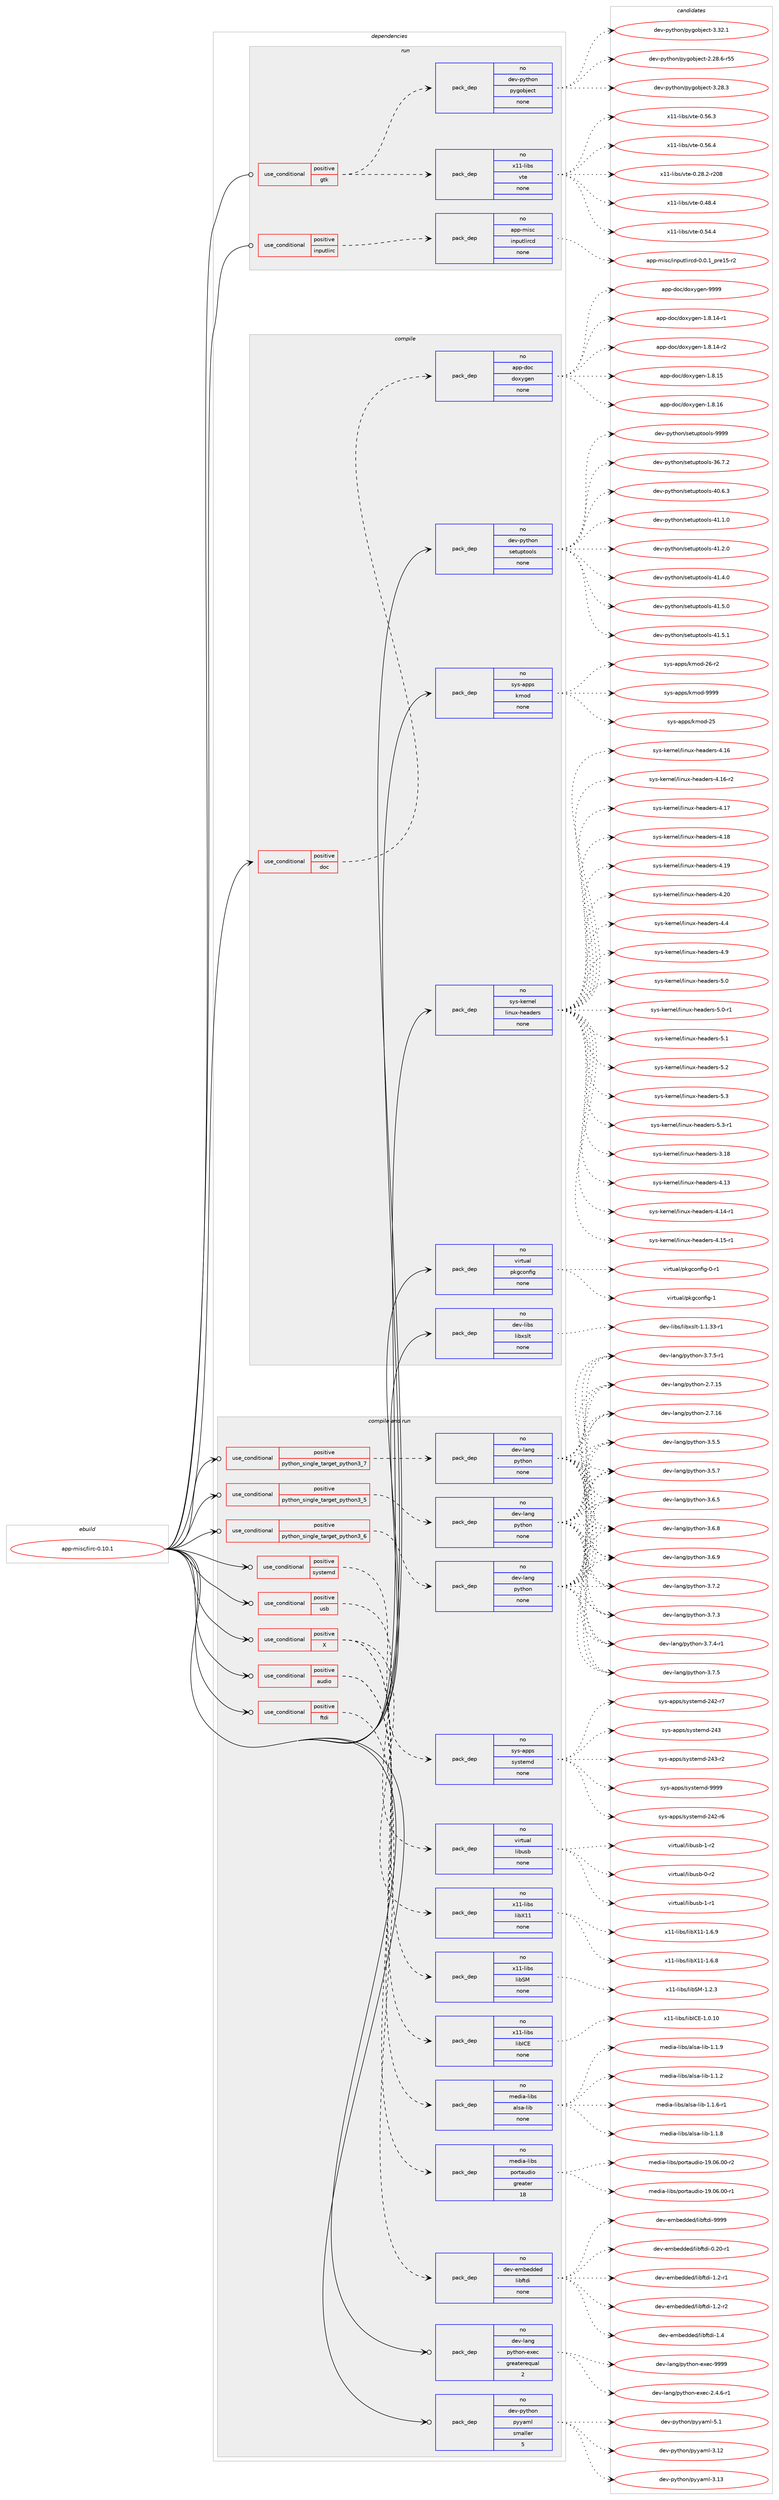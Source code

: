 digraph prolog {

# *************
# Graph options
# *************

newrank=true;
concentrate=true;
compound=true;
graph [rankdir=LR,fontname=Helvetica,fontsize=10,ranksep=1.5];#, ranksep=2.5, nodesep=0.2];
edge  [arrowhead=vee];
node  [fontname=Helvetica,fontsize=10];

# **********
# The ebuild
# **********

subgraph cluster_leftcol {
color=gray;
rank=same;
label=<<i>ebuild</i>>;
id [label="app-misc/lirc-0.10.1", color=red, width=4, href="../app-misc/lirc-0.10.1.svg"];
}

# ****************
# The dependencies
# ****************

subgraph cluster_midcol {
color=gray;
label=<<i>dependencies</i>>;
subgraph cluster_compile {
fillcolor="#eeeeee";
style=filled;
label=<<i>compile</i>>;
subgraph cond119276 {
dependency499379 [label=<<TABLE BORDER="0" CELLBORDER="1" CELLSPACING="0" CELLPADDING="4"><TR><TD ROWSPAN="3" CELLPADDING="10">use_conditional</TD></TR><TR><TD>positive</TD></TR><TR><TD>doc</TD></TR></TABLE>>, shape=none, color=red];
subgraph pack371088 {
dependency499380 [label=<<TABLE BORDER="0" CELLBORDER="1" CELLSPACING="0" CELLPADDING="4" WIDTH="220"><TR><TD ROWSPAN="6" CELLPADDING="30">pack_dep</TD></TR><TR><TD WIDTH="110">no</TD></TR><TR><TD>app-doc</TD></TR><TR><TD>doxygen</TD></TR><TR><TD>none</TD></TR><TR><TD></TD></TR></TABLE>>, shape=none, color=blue];
}
dependency499379:e -> dependency499380:w [weight=20,style="dashed",arrowhead="vee"];
}
id:e -> dependency499379:w [weight=20,style="solid",arrowhead="vee"];
subgraph pack371089 {
dependency499381 [label=<<TABLE BORDER="0" CELLBORDER="1" CELLSPACING="0" CELLPADDING="4" WIDTH="220"><TR><TD ROWSPAN="6" CELLPADDING="30">pack_dep</TD></TR><TR><TD WIDTH="110">no</TD></TR><TR><TD>dev-libs</TD></TR><TR><TD>libxslt</TD></TR><TR><TD>none</TD></TR><TR><TD></TD></TR></TABLE>>, shape=none, color=blue];
}
id:e -> dependency499381:w [weight=20,style="solid",arrowhead="vee"];
subgraph pack371090 {
dependency499382 [label=<<TABLE BORDER="0" CELLBORDER="1" CELLSPACING="0" CELLPADDING="4" WIDTH="220"><TR><TD ROWSPAN="6" CELLPADDING="30">pack_dep</TD></TR><TR><TD WIDTH="110">no</TD></TR><TR><TD>dev-python</TD></TR><TR><TD>setuptools</TD></TR><TR><TD>none</TD></TR><TR><TD></TD></TR></TABLE>>, shape=none, color=blue];
}
id:e -> dependency499382:w [weight=20,style="solid",arrowhead="vee"];
subgraph pack371091 {
dependency499383 [label=<<TABLE BORDER="0" CELLBORDER="1" CELLSPACING="0" CELLPADDING="4" WIDTH="220"><TR><TD ROWSPAN="6" CELLPADDING="30">pack_dep</TD></TR><TR><TD WIDTH="110">no</TD></TR><TR><TD>sys-apps</TD></TR><TR><TD>kmod</TD></TR><TR><TD>none</TD></TR><TR><TD></TD></TR></TABLE>>, shape=none, color=blue];
}
id:e -> dependency499383:w [weight=20,style="solid",arrowhead="vee"];
subgraph pack371092 {
dependency499384 [label=<<TABLE BORDER="0" CELLBORDER="1" CELLSPACING="0" CELLPADDING="4" WIDTH="220"><TR><TD ROWSPAN="6" CELLPADDING="30">pack_dep</TD></TR><TR><TD WIDTH="110">no</TD></TR><TR><TD>sys-kernel</TD></TR><TR><TD>linux-headers</TD></TR><TR><TD>none</TD></TR><TR><TD></TD></TR></TABLE>>, shape=none, color=blue];
}
id:e -> dependency499384:w [weight=20,style="solid",arrowhead="vee"];
subgraph pack371093 {
dependency499385 [label=<<TABLE BORDER="0" CELLBORDER="1" CELLSPACING="0" CELLPADDING="4" WIDTH="220"><TR><TD ROWSPAN="6" CELLPADDING="30">pack_dep</TD></TR><TR><TD WIDTH="110">no</TD></TR><TR><TD>virtual</TD></TR><TR><TD>pkgconfig</TD></TR><TR><TD>none</TD></TR><TR><TD></TD></TR></TABLE>>, shape=none, color=blue];
}
id:e -> dependency499385:w [weight=20,style="solid",arrowhead="vee"];
}
subgraph cluster_compileandrun {
fillcolor="#eeeeee";
style=filled;
label=<<i>compile and run</i>>;
subgraph cond119277 {
dependency499386 [label=<<TABLE BORDER="0" CELLBORDER="1" CELLSPACING="0" CELLPADDING="4"><TR><TD ROWSPAN="3" CELLPADDING="10">use_conditional</TD></TR><TR><TD>positive</TD></TR><TR><TD>X</TD></TR></TABLE>>, shape=none, color=red];
subgraph pack371094 {
dependency499387 [label=<<TABLE BORDER="0" CELLBORDER="1" CELLSPACING="0" CELLPADDING="4" WIDTH="220"><TR><TD ROWSPAN="6" CELLPADDING="30">pack_dep</TD></TR><TR><TD WIDTH="110">no</TD></TR><TR><TD>x11-libs</TD></TR><TR><TD>libICE</TD></TR><TR><TD>none</TD></TR><TR><TD></TD></TR></TABLE>>, shape=none, color=blue];
}
dependency499386:e -> dependency499387:w [weight=20,style="dashed",arrowhead="vee"];
subgraph pack371095 {
dependency499388 [label=<<TABLE BORDER="0" CELLBORDER="1" CELLSPACING="0" CELLPADDING="4" WIDTH="220"><TR><TD ROWSPAN="6" CELLPADDING="30">pack_dep</TD></TR><TR><TD WIDTH="110">no</TD></TR><TR><TD>x11-libs</TD></TR><TR><TD>libSM</TD></TR><TR><TD>none</TD></TR><TR><TD></TD></TR></TABLE>>, shape=none, color=blue];
}
dependency499386:e -> dependency499388:w [weight=20,style="dashed",arrowhead="vee"];
subgraph pack371096 {
dependency499389 [label=<<TABLE BORDER="0" CELLBORDER="1" CELLSPACING="0" CELLPADDING="4" WIDTH="220"><TR><TD ROWSPAN="6" CELLPADDING="30">pack_dep</TD></TR><TR><TD WIDTH="110">no</TD></TR><TR><TD>x11-libs</TD></TR><TR><TD>libX11</TD></TR><TR><TD>none</TD></TR><TR><TD></TD></TR></TABLE>>, shape=none, color=blue];
}
dependency499386:e -> dependency499389:w [weight=20,style="dashed",arrowhead="vee"];
}
id:e -> dependency499386:w [weight=20,style="solid",arrowhead="odotvee"];
subgraph cond119278 {
dependency499390 [label=<<TABLE BORDER="0" CELLBORDER="1" CELLSPACING="0" CELLPADDING="4"><TR><TD ROWSPAN="3" CELLPADDING="10">use_conditional</TD></TR><TR><TD>positive</TD></TR><TR><TD>audio</TD></TR></TABLE>>, shape=none, color=red];
subgraph pack371097 {
dependency499391 [label=<<TABLE BORDER="0" CELLBORDER="1" CELLSPACING="0" CELLPADDING="4" WIDTH="220"><TR><TD ROWSPAN="6" CELLPADDING="30">pack_dep</TD></TR><TR><TD WIDTH="110">no</TD></TR><TR><TD>media-libs</TD></TR><TR><TD>portaudio</TD></TR><TR><TD>greater</TD></TR><TR><TD>18</TD></TR></TABLE>>, shape=none, color=blue];
}
dependency499390:e -> dependency499391:w [weight=20,style="dashed",arrowhead="vee"];
subgraph pack371098 {
dependency499392 [label=<<TABLE BORDER="0" CELLBORDER="1" CELLSPACING="0" CELLPADDING="4" WIDTH="220"><TR><TD ROWSPAN="6" CELLPADDING="30">pack_dep</TD></TR><TR><TD WIDTH="110">no</TD></TR><TR><TD>media-libs</TD></TR><TR><TD>alsa-lib</TD></TR><TR><TD>none</TD></TR><TR><TD></TD></TR></TABLE>>, shape=none, color=blue];
}
dependency499390:e -> dependency499392:w [weight=20,style="dashed",arrowhead="vee"];
}
id:e -> dependency499390:w [weight=20,style="solid",arrowhead="odotvee"];
subgraph cond119279 {
dependency499393 [label=<<TABLE BORDER="0" CELLBORDER="1" CELLSPACING="0" CELLPADDING="4"><TR><TD ROWSPAN="3" CELLPADDING="10">use_conditional</TD></TR><TR><TD>positive</TD></TR><TR><TD>ftdi</TD></TR></TABLE>>, shape=none, color=red];
subgraph pack371099 {
dependency499394 [label=<<TABLE BORDER="0" CELLBORDER="1" CELLSPACING="0" CELLPADDING="4" WIDTH="220"><TR><TD ROWSPAN="6" CELLPADDING="30">pack_dep</TD></TR><TR><TD WIDTH="110">no</TD></TR><TR><TD>dev-embedded</TD></TR><TR><TD>libftdi</TD></TR><TR><TD>none</TD></TR><TR><TD></TD></TR></TABLE>>, shape=none, color=blue];
}
dependency499393:e -> dependency499394:w [weight=20,style="dashed",arrowhead="vee"];
}
id:e -> dependency499393:w [weight=20,style="solid",arrowhead="odotvee"];
subgraph cond119280 {
dependency499395 [label=<<TABLE BORDER="0" CELLBORDER="1" CELLSPACING="0" CELLPADDING="4"><TR><TD ROWSPAN="3" CELLPADDING="10">use_conditional</TD></TR><TR><TD>positive</TD></TR><TR><TD>python_single_target_python3_5</TD></TR></TABLE>>, shape=none, color=red];
subgraph pack371100 {
dependency499396 [label=<<TABLE BORDER="0" CELLBORDER="1" CELLSPACING="0" CELLPADDING="4" WIDTH="220"><TR><TD ROWSPAN="6" CELLPADDING="30">pack_dep</TD></TR><TR><TD WIDTH="110">no</TD></TR><TR><TD>dev-lang</TD></TR><TR><TD>python</TD></TR><TR><TD>none</TD></TR><TR><TD></TD></TR></TABLE>>, shape=none, color=blue];
}
dependency499395:e -> dependency499396:w [weight=20,style="dashed",arrowhead="vee"];
}
id:e -> dependency499395:w [weight=20,style="solid",arrowhead="odotvee"];
subgraph cond119281 {
dependency499397 [label=<<TABLE BORDER="0" CELLBORDER="1" CELLSPACING="0" CELLPADDING="4"><TR><TD ROWSPAN="3" CELLPADDING="10">use_conditional</TD></TR><TR><TD>positive</TD></TR><TR><TD>python_single_target_python3_6</TD></TR></TABLE>>, shape=none, color=red];
subgraph pack371101 {
dependency499398 [label=<<TABLE BORDER="0" CELLBORDER="1" CELLSPACING="0" CELLPADDING="4" WIDTH="220"><TR><TD ROWSPAN="6" CELLPADDING="30">pack_dep</TD></TR><TR><TD WIDTH="110">no</TD></TR><TR><TD>dev-lang</TD></TR><TR><TD>python</TD></TR><TR><TD>none</TD></TR><TR><TD></TD></TR></TABLE>>, shape=none, color=blue];
}
dependency499397:e -> dependency499398:w [weight=20,style="dashed",arrowhead="vee"];
}
id:e -> dependency499397:w [weight=20,style="solid",arrowhead="odotvee"];
subgraph cond119282 {
dependency499399 [label=<<TABLE BORDER="0" CELLBORDER="1" CELLSPACING="0" CELLPADDING="4"><TR><TD ROWSPAN="3" CELLPADDING="10">use_conditional</TD></TR><TR><TD>positive</TD></TR><TR><TD>python_single_target_python3_7</TD></TR></TABLE>>, shape=none, color=red];
subgraph pack371102 {
dependency499400 [label=<<TABLE BORDER="0" CELLBORDER="1" CELLSPACING="0" CELLPADDING="4" WIDTH="220"><TR><TD ROWSPAN="6" CELLPADDING="30">pack_dep</TD></TR><TR><TD WIDTH="110">no</TD></TR><TR><TD>dev-lang</TD></TR><TR><TD>python</TD></TR><TR><TD>none</TD></TR><TR><TD></TD></TR></TABLE>>, shape=none, color=blue];
}
dependency499399:e -> dependency499400:w [weight=20,style="dashed",arrowhead="vee"];
}
id:e -> dependency499399:w [weight=20,style="solid",arrowhead="odotvee"];
subgraph cond119283 {
dependency499401 [label=<<TABLE BORDER="0" CELLBORDER="1" CELLSPACING="0" CELLPADDING="4"><TR><TD ROWSPAN="3" CELLPADDING="10">use_conditional</TD></TR><TR><TD>positive</TD></TR><TR><TD>systemd</TD></TR></TABLE>>, shape=none, color=red];
subgraph pack371103 {
dependency499402 [label=<<TABLE BORDER="0" CELLBORDER="1" CELLSPACING="0" CELLPADDING="4" WIDTH="220"><TR><TD ROWSPAN="6" CELLPADDING="30">pack_dep</TD></TR><TR><TD WIDTH="110">no</TD></TR><TR><TD>sys-apps</TD></TR><TR><TD>systemd</TD></TR><TR><TD>none</TD></TR><TR><TD></TD></TR></TABLE>>, shape=none, color=blue];
}
dependency499401:e -> dependency499402:w [weight=20,style="dashed",arrowhead="vee"];
}
id:e -> dependency499401:w [weight=20,style="solid",arrowhead="odotvee"];
subgraph cond119284 {
dependency499403 [label=<<TABLE BORDER="0" CELLBORDER="1" CELLSPACING="0" CELLPADDING="4"><TR><TD ROWSPAN="3" CELLPADDING="10">use_conditional</TD></TR><TR><TD>positive</TD></TR><TR><TD>usb</TD></TR></TABLE>>, shape=none, color=red];
subgraph pack371104 {
dependency499404 [label=<<TABLE BORDER="0" CELLBORDER="1" CELLSPACING="0" CELLPADDING="4" WIDTH="220"><TR><TD ROWSPAN="6" CELLPADDING="30">pack_dep</TD></TR><TR><TD WIDTH="110">no</TD></TR><TR><TD>virtual</TD></TR><TR><TD>libusb</TD></TR><TR><TD>none</TD></TR><TR><TD></TD></TR></TABLE>>, shape=none, color=blue];
}
dependency499403:e -> dependency499404:w [weight=20,style="dashed",arrowhead="vee"];
}
id:e -> dependency499403:w [weight=20,style="solid",arrowhead="odotvee"];
subgraph pack371105 {
dependency499405 [label=<<TABLE BORDER="0" CELLBORDER="1" CELLSPACING="0" CELLPADDING="4" WIDTH="220"><TR><TD ROWSPAN="6" CELLPADDING="30">pack_dep</TD></TR><TR><TD WIDTH="110">no</TD></TR><TR><TD>dev-lang</TD></TR><TR><TD>python-exec</TD></TR><TR><TD>greaterequal</TD></TR><TR><TD>2</TD></TR></TABLE>>, shape=none, color=blue];
}
id:e -> dependency499405:w [weight=20,style="solid",arrowhead="odotvee"];
subgraph pack371106 {
dependency499406 [label=<<TABLE BORDER="0" CELLBORDER="1" CELLSPACING="0" CELLPADDING="4" WIDTH="220"><TR><TD ROWSPAN="6" CELLPADDING="30">pack_dep</TD></TR><TR><TD WIDTH="110">no</TD></TR><TR><TD>dev-python</TD></TR><TR><TD>pyyaml</TD></TR><TR><TD>smaller</TD></TR><TR><TD>5</TD></TR></TABLE>>, shape=none, color=blue];
}
id:e -> dependency499406:w [weight=20,style="solid",arrowhead="odotvee"];
}
subgraph cluster_run {
fillcolor="#eeeeee";
style=filled;
label=<<i>run</i>>;
subgraph cond119285 {
dependency499407 [label=<<TABLE BORDER="0" CELLBORDER="1" CELLSPACING="0" CELLPADDING="4"><TR><TD ROWSPAN="3" CELLPADDING="10">use_conditional</TD></TR><TR><TD>positive</TD></TR><TR><TD>gtk</TD></TR></TABLE>>, shape=none, color=red];
subgraph pack371107 {
dependency499408 [label=<<TABLE BORDER="0" CELLBORDER="1" CELLSPACING="0" CELLPADDING="4" WIDTH="220"><TR><TD ROWSPAN="6" CELLPADDING="30">pack_dep</TD></TR><TR><TD WIDTH="110">no</TD></TR><TR><TD>x11-libs</TD></TR><TR><TD>vte</TD></TR><TR><TD>none</TD></TR><TR><TD></TD></TR></TABLE>>, shape=none, color=blue];
}
dependency499407:e -> dependency499408:w [weight=20,style="dashed",arrowhead="vee"];
subgraph pack371108 {
dependency499409 [label=<<TABLE BORDER="0" CELLBORDER="1" CELLSPACING="0" CELLPADDING="4" WIDTH="220"><TR><TD ROWSPAN="6" CELLPADDING="30">pack_dep</TD></TR><TR><TD WIDTH="110">no</TD></TR><TR><TD>dev-python</TD></TR><TR><TD>pygobject</TD></TR><TR><TD>none</TD></TR><TR><TD></TD></TR></TABLE>>, shape=none, color=blue];
}
dependency499407:e -> dependency499409:w [weight=20,style="dashed",arrowhead="vee"];
}
id:e -> dependency499407:w [weight=20,style="solid",arrowhead="odot"];
subgraph cond119286 {
dependency499410 [label=<<TABLE BORDER="0" CELLBORDER="1" CELLSPACING="0" CELLPADDING="4"><TR><TD ROWSPAN="3" CELLPADDING="10">use_conditional</TD></TR><TR><TD>positive</TD></TR><TR><TD>inputlirc</TD></TR></TABLE>>, shape=none, color=red];
subgraph pack371109 {
dependency499411 [label=<<TABLE BORDER="0" CELLBORDER="1" CELLSPACING="0" CELLPADDING="4" WIDTH="220"><TR><TD ROWSPAN="6" CELLPADDING="30">pack_dep</TD></TR><TR><TD WIDTH="110">no</TD></TR><TR><TD>app-misc</TD></TR><TR><TD>inputlircd</TD></TR><TR><TD>none</TD></TR><TR><TD></TD></TR></TABLE>>, shape=none, color=blue];
}
dependency499410:e -> dependency499411:w [weight=20,style="dashed",arrowhead="vee"];
}
id:e -> dependency499410:w [weight=20,style="solid",arrowhead="odot"];
}
}

# **************
# The candidates
# **************

subgraph cluster_choices {
rank=same;
color=gray;
label=<<i>candidates</i>>;

subgraph choice371088 {
color=black;
nodesep=1;
choice97112112451001119947100111120121103101110454946564649524511449 [label="app-doc/doxygen-1.8.14-r1", color=red, width=4,href="../app-doc/doxygen-1.8.14-r1.svg"];
choice97112112451001119947100111120121103101110454946564649524511450 [label="app-doc/doxygen-1.8.14-r2", color=red, width=4,href="../app-doc/doxygen-1.8.14-r2.svg"];
choice9711211245100111994710011112012110310111045494656464953 [label="app-doc/doxygen-1.8.15", color=red, width=4,href="../app-doc/doxygen-1.8.15.svg"];
choice9711211245100111994710011112012110310111045494656464954 [label="app-doc/doxygen-1.8.16", color=red, width=4,href="../app-doc/doxygen-1.8.16.svg"];
choice971121124510011199471001111201211031011104557575757 [label="app-doc/doxygen-9999", color=red, width=4,href="../app-doc/doxygen-9999.svg"];
dependency499380:e -> choice97112112451001119947100111120121103101110454946564649524511449:w [style=dotted,weight="100"];
dependency499380:e -> choice97112112451001119947100111120121103101110454946564649524511450:w [style=dotted,weight="100"];
dependency499380:e -> choice9711211245100111994710011112012110310111045494656464953:w [style=dotted,weight="100"];
dependency499380:e -> choice9711211245100111994710011112012110310111045494656464954:w [style=dotted,weight="100"];
dependency499380:e -> choice971121124510011199471001111201211031011104557575757:w [style=dotted,weight="100"];
}
subgraph choice371089 {
color=black;
nodesep=1;
choice10010111845108105981154710810598120115108116454946494651514511449 [label="dev-libs/libxslt-1.1.33-r1", color=red, width=4,href="../dev-libs/libxslt-1.1.33-r1.svg"];
dependency499381:e -> choice10010111845108105981154710810598120115108116454946494651514511449:w [style=dotted,weight="100"];
}
subgraph choice371090 {
color=black;
nodesep=1;
choice100101118451121211161041111104711510111611711211611111110811545515446554650 [label="dev-python/setuptools-36.7.2", color=red, width=4,href="../dev-python/setuptools-36.7.2.svg"];
choice100101118451121211161041111104711510111611711211611111110811545524846544651 [label="dev-python/setuptools-40.6.3", color=red, width=4,href="../dev-python/setuptools-40.6.3.svg"];
choice100101118451121211161041111104711510111611711211611111110811545524946494648 [label="dev-python/setuptools-41.1.0", color=red, width=4,href="../dev-python/setuptools-41.1.0.svg"];
choice100101118451121211161041111104711510111611711211611111110811545524946504648 [label="dev-python/setuptools-41.2.0", color=red, width=4,href="../dev-python/setuptools-41.2.0.svg"];
choice100101118451121211161041111104711510111611711211611111110811545524946524648 [label="dev-python/setuptools-41.4.0", color=red, width=4,href="../dev-python/setuptools-41.4.0.svg"];
choice100101118451121211161041111104711510111611711211611111110811545524946534648 [label="dev-python/setuptools-41.5.0", color=red, width=4,href="../dev-python/setuptools-41.5.0.svg"];
choice100101118451121211161041111104711510111611711211611111110811545524946534649 [label="dev-python/setuptools-41.5.1", color=red, width=4,href="../dev-python/setuptools-41.5.1.svg"];
choice10010111845112121116104111110471151011161171121161111111081154557575757 [label="dev-python/setuptools-9999", color=red, width=4,href="../dev-python/setuptools-9999.svg"];
dependency499382:e -> choice100101118451121211161041111104711510111611711211611111110811545515446554650:w [style=dotted,weight="100"];
dependency499382:e -> choice100101118451121211161041111104711510111611711211611111110811545524846544651:w [style=dotted,weight="100"];
dependency499382:e -> choice100101118451121211161041111104711510111611711211611111110811545524946494648:w [style=dotted,weight="100"];
dependency499382:e -> choice100101118451121211161041111104711510111611711211611111110811545524946504648:w [style=dotted,weight="100"];
dependency499382:e -> choice100101118451121211161041111104711510111611711211611111110811545524946524648:w [style=dotted,weight="100"];
dependency499382:e -> choice100101118451121211161041111104711510111611711211611111110811545524946534648:w [style=dotted,weight="100"];
dependency499382:e -> choice100101118451121211161041111104711510111611711211611111110811545524946534649:w [style=dotted,weight="100"];
dependency499382:e -> choice10010111845112121116104111110471151011161171121161111111081154557575757:w [style=dotted,weight="100"];
}
subgraph choice371091 {
color=black;
nodesep=1;
choice115121115459711211211547107109111100455053 [label="sys-apps/kmod-25", color=red, width=4,href="../sys-apps/kmod-25.svg"];
choice1151211154597112112115471071091111004550544511450 [label="sys-apps/kmod-26-r2", color=red, width=4,href="../sys-apps/kmod-26-r2.svg"];
choice1151211154597112112115471071091111004557575757 [label="sys-apps/kmod-9999", color=red, width=4,href="../sys-apps/kmod-9999.svg"];
dependency499383:e -> choice115121115459711211211547107109111100455053:w [style=dotted,weight="100"];
dependency499383:e -> choice1151211154597112112115471071091111004550544511450:w [style=dotted,weight="100"];
dependency499383:e -> choice1151211154597112112115471071091111004557575757:w [style=dotted,weight="100"];
}
subgraph choice371092 {
color=black;
nodesep=1;
choice115121115451071011141101011084710810511011712045104101971001011141154551464956 [label="sys-kernel/linux-headers-3.18", color=red, width=4,href="../sys-kernel/linux-headers-3.18.svg"];
choice115121115451071011141101011084710810511011712045104101971001011141154552464951 [label="sys-kernel/linux-headers-4.13", color=red, width=4,href="../sys-kernel/linux-headers-4.13.svg"];
choice1151211154510710111411010110847108105110117120451041019710010111411545524649524511449 [label="sys-kernel/linux-headers-4.14-r1", color=red, width=4,href="../sys-kernel/linux-headers-4.14-r1.svg"];
choice1151211154510710111411010110847108105110117120451041019710010111411545524649534511449 [label="sys-kernel/linux-headers-4.15-r1", color=red, width=4,href="../sys-kernel/linux-headers-4.15-r1.svg"];
choice115121115451071011141101011084710810511011712045104101971001011141154552464954 [label="sys-kernel/linux-headers-4.16", color=red, width=4,href="../sys-kernel/linux-headers-4.16.svg"];
choice1151211154510710111411010110847108105110117120451041019710010111411545524649544511450 [label="sys-kernel/linux-headers-4.16-r2", color=red, width=4,href="../sys-kernel/linux-headers-4.16-r2.svg"];
choice115121115451071011141101011084710810511011712045104101971001011141154552464955 [label="sys-kernel/linux-headers-4.17", color=red, width=4,href="../sys-kernel/linux-headers-4.17.svg"];
choice115121115451071011141101011084710810511011712045104101971001011141154552464956 [label="sys-kernel/linux-headers-4.18", color=red, width=4,href="../sys-kernel/linux-headers-4.18.svg"];
choice115121115451071011141101011084710810511011712045104101971001011141154552464957 [label="sys-kernel/linux-headers-4.19", color=red, width=4,href="../sys-kernel/linux-headers-4.19.svg"];
choice115121115451071011141101011084710810511011712045104101971001011141154552465048 [label="sys-kernel/linux-headers-4.20", color=red, width=4,href="../sys-kernel/linux-headers-4.20.svg"];
choice1151211154510710111411010110847108105110117120451041019710010111411545524652 [label="sys-kernel/linux-headers-4.4", color=red, width=4,href="../sys-kernel/linux-headers-4.4.svg"];
choice1151211154510710111411010110847108105110117120451041019710010111411545524657 [label="sys-kernel/linux-headers-4.9", color=red, width=4,href="../sys-kernel/linux-headers-4.9.svg"];
choice1151211154510710111411010110847108105110117120451041019710010111411545534648 [label="sys-kernel/linux-headers-5.0", color=red, width=4,href="../sys-kernel/linux-headers-5.0.svg"];
choice11512111545107101114110101108471081051101171204510410197100101114115455346484511449 [label="sys-kernel/linux-headers-5.0-r1", color=red, width=4,href="../sys-kernel/linux-headers-5.0-r1.svg"];
choice1151211154510710111411010110847108105110117120451041019710010111411545534649 [label="sys-kernel/linux-headers-5.1", color=red, width=4,href="../sys-kernel/linux-headers-5.1.svg"];
choice1151211154510710111411010110847108105110117120451041019710010111411545534650 [label="sys-kernel/linux-headers-5.2", color=red, width=4,href="../sys-kernel/linux-headers-5.2.svg"];
choice1151211154510710111411010110847108105110117120451041019710010111411545534651 [label="sys-kernel/linux-headers-5.3", color=red, width=4,href="../sys-kernel/linux-headers-5.3.svg"];
choice11512111545107101114110101108471081051101171204510410197100101114115455346514511449 [label="sys-kernel/linux-headers-5.3-r1", color=red, width=4,href="../sys-kernel/linux-headers-5.3-r1.svg"];
dependency499384:e -> choice115121115451071011141101011084710810511011712045104101971001011141154551464956:w [style=dotted,weight="100"];
dependency499384:e -> choice115121115451071011141101011084710810511011712045104101971001011141154552464951:w [style=dotted,weight="100"];
dependency499384:e -> choice1151211154510710111411010110847108105110117120451041019710010111411545524649524511449:w [style=dotted,weight="100"];
dependency499384:e -> choice1151211154510710111411010110847108105110117120451041019710010111411545524649534511449:w [style=dotted,weight="100"];
dependency499384:e -> choice115121115451071011141101011084710810511011712045104101971001011141154552464954:w [style=dotted,weight="100"];
dependency499384:e -> choice1151211154510710111411010110847108105110117120451041019710010111411545524649544511450:w [style=dotted,weight="100"];
dependency499384:e -> choice115121115451071011141101011084710810511011712045104101971001011141154552464955:w [style=dotted,weight="100"];
dependency499384:e -> choice115121115451071011141101011084710810511011712045104101971001011141154552464956:w [style=dotted,weight="100"];
dependency499384:e -> choice115121115451071011141101011084710810511011712045104101971001011141154552464957:w [style=dotted,weight="100"];
dependency499384:e -> choice115121115451071011141101011084710810511011712045104101971001011141154552465048:w [style=dotted,weight="100"];
dependency499384:e -> choice1151211154510710111411010110847108105110117120451041019710010111411545524652:w [style=dotted,weight="100"];
dependency499384:e -> choice1151211154510710111411010110847108105110117120451041019710010111411545524657:w [style=dotted,weight="100"];
dependency499384:e -> choice1151211154510710111411010110847108105110117120451041019710010111411545534648:w [style=dotted,weight="100"];
dependency499384:e -> choice11512111545107101114110101108471081051101171204510410197100101114115455346484511449:w [style=dotted,weight="100"];
dependency499384:e -> choice1151211154510710111411010110847108105110117120451041019710010111411545534649:w [style=dotted,weight="100"];
dependency499384:e -> choice1151211154510710111411010110847108105110117120451041019710010111411545534650:w [style=dotted,weight="100"];
dependency499384:e -> choice1151211154510710111411010110847108105110117120451041019710010111411545534651:w [style=dotted,weight="100"];
dependency499384:e -> choice11512111545107101114110101108471081051101171204510410197100101114115455346514511449:w [style=dotted,weight="100"];
}
subgraph choice371093 {
color=black;
nodesep=1;
choice11810511411611797108471121071039911111010210510345484511449 [label="virtual/pkgconfig-0-r1", color=red, width=4,href="../virtual/pkgconfig-0-r1.svg"];
choice1181051141161179710847112107103991111101021051034549 [label="virtual/pkgconfig-1", color=red, width=4,href="../virtual/pkgconfig-1.svg"];
dependency499385:e -> choice11810511411611797108471121071039911111010210510345484511449:w [style=dotted,weight="100"];
dependency499385:e -> choice1181051141161179710847112107103991111101021051034549:w [style=dotted,weight="100"];
}
subgraph choice371094 {
color=black;
nodesep=1;
choice12049494510810598115471081059873676945494648464948 [label="x11-libs/libICE-1.0.10", color=red, width=4,href="../x11-libs/libICE-1.0.10.svg"];
dependency499387:e -> choice12049494510810598115471081059873676945494648464948:w [style=dotted,weight="100"];
}
subgraph choice371095 {
color=black;
nodesep=1;
choice1204949451081059811547108105988377454946504651 [label="x11-libs/libSM-1.2.3", color=red, width=4,href="../x11-libs/libSM-1.2.3.svg"];
dependency499388:e -> choice1204949451081059811547108105988377454946504651:w [style=dotted,weight="100"];
}
subgraph choice371096 {
color=black;
nodesep=1;
choice120494945108105981154710810598884949454946544656 [label="x11-libs/libX11-1.6.8", color=red, width=4,href="../x11-libs/libX11-1.6.8.svg"];
choice120494945108105981154710810598884949454946544657 [label="x11-libs/libX11-1.6.9", color=red, width=4,href="../x11-libs/libX11-1.6.9.svg"];
dependency499389:e -> choice120494945108105981154710810598884949454946544656:w [style=dotted,weight="100"];
dependency499389:e -> choice120494945108105981154710810598884949454946544657:w [style=dotted,weight="100"];
}
subgraph choice371097 {
color=black;
nodesep=1;
choice10910110010597451081059811547112111114116971171001051114549574648544648484511449 [label="media-libs/portaudio-19.06.00-r1", color=red, width=4,href="../media-libs/portaudio-19.06.00-r1.svg"];
choice10910110010597451081059811547112111114116971171001051114549574648544648484511450 [label="media-libs/portaudio-19.06.00-r2", color=red, width=4,href="../media-libs/portaudio-19.06.00-r2.svg"];
dependency499391:e -> choice10910110010597451081059811547112111114116971171001051114549574648544648484511449:w [style=dotted,weight="100"];
dependency499391:e -> choice10910110010597451081059811547112111114116971171001051114549574648544648484511450:w [style=dotted,weight="100"];
}
subgraph choice371098 {
color=black;
nodesep=1;
choice1091011001059745108105981154797108115974510810598454946494650 [label="media-libs/alsa-lib-1.1.2", color=red, width=4,href="../media-libs/alsa-lib-1.1.2.svg"];
choice10910110010597451081059811547971081159745108105984549464946544511449 [label="media-libs/alsa-lib-1.1.6-r1", color=red, width=4,href="../media-libs/alsa-lib-1.1.6-r1.svg"];
choice1091011001059745108105981154797108115974510810598454946494656 [label="media-libs/alsa-lib-1.1.8", color=red, width=4,href="../media-libs/alsa-lib-1.1.8.svg"];
choice1091011001059745108105981154797108115974510810598454946494657 [label="media-libs/alsa-lib-1.1.9", color=red, width=4,href="../media-libs/alsa-lib-1.1.9.svg"];
dependency499392:e -> choice1091011001059745108105981154797108115974510810598454946494650:w [style=dotted,weight="100"];
dependency499392:e -> choice10910110010597451081059811547971081159745108105984549464946544511449:w [style=dotted,weight="100"];
dependency499392:e -> choice1091011001059745108105981154797108115974510810598454946494656:w [style=dotted,weight="100"];
dependency499392:e -> choice1091011001059745108105981154797108115974510810598454946494657:w [style=dotted,weight="100"];
}
subgraph choice371099 {
color=black;
nodesep=1;
choice1001011184510110998101100100101100471081059810211610010545484650484511449 [label="dev-embedded/libftdi-0.20-r1", color=red, width=4,href="../dev-embedded/libftdi-0.20-r1.svg"];
choice10010111845101109981011001001011004710810598102116100105454946504511449 [label="dev-embedded/libftdi-1.2-r1", color=red, width=4,href="../dev-embedded/libftdi-1.2-r1.svg"];
choice10010111845101109981011001001011004710810598102116100105454946504511450 [label="dev-embedded/libftdi-1.2-r2", color=red, width=4,href="../dev-embedded/libftdi-1.2-r2.svg"];
choice1001011184510110998101100100101100471081059810211610010545494652 [label="dev-embedded/libftdi-1.4", color=red, width=4,href="../dev-embedded/libftdi-1.4.svg"];
choice100101118451011099810110010010110047108105981021161001054557575757 [label="dev-embedded/libftdi-9999", color=red, width=4,href="../dev-embedded/libftdi-9999.svg"];
dependency499394:e -> choice1001011184510110998101100100101100471081059810211610010545484650484511449:w [style=dotted,weight="100"];
dependency499394:e -> choice10010111845101109981011001001011004710810598102116100105454946504511449:w [style=dotted,weight="100"];
dependency499394:e -> choice10010111845101109981011001001011004710810598102116100105454946504511450:w [style=dotted,weight="100"];
dependency499394:e -> choice1001011184510110998101100100101100471081059810211610010545494652:w [style=dotted,weight="100"];
dependency499394:e -> choice100101118451011099810110010010110047108105981021161001054557575757:w [style=dotted,weight="100"];
}
subgraph choice371100 {
color=black;
nodesep=1;
choice10010111845108971101034711212111610411111045504655464953 [label="dev-lang/python-2.7.15", color=red, width=4,href="../dev-lang/python-2.7.15.svg"];
choice10010111845108971101034711212111610411111045504655464954 [label="dev-lang/python-2.7.16", color=red, width=4,href="../dev-lang/python-2.7.16.svg"];
choice100101118451089711010347112121116104111110455146534653 [label="dev-lang/python-3.5.5", color=red, width=4,href="../dev-lang/python-3.5.5.svg"];
choice100101118451089711010347112121116104111110455146534655 [label="dev-lang/python-3.5.7", color=red, width=4,href="../dev-lang/python-3.5.7.svg"];
choice100101118451089711010347112121116104111110455146544653 [label="dev-lang/python-3.6.5", color=red, width=4,href="../dev-lang/python-3.6.5.svg"];
choice100101118451089711010347112121116104111110455146544656 [label="dev-lang/python-3.6.8", color=red, width=4,href="../dev-lang/python-3.6.8.svg"];
choice100101118451089711010347112121116104111110455146544657 [label="dev-lang/python-3.6.9", color=red, width=4,href="../dev-lang/python-3.6.9.svg"];
choice100101118451089711010347112121116104111110455146554650 [label="dev-lang/python-3.7.2", color=red, width=4,href="../dev-lang/python-3.7.2.svg"];
choice100101118451089711010347112121116104111110455146554651 [label="dev-lang/python-3.7.3", color=red, width=4,href="../dev-lang/python-3.7.3.svg"];
choice1001011184510897110103471121211161041111104551465546524511449 [label="dev-lang/python-3.7.4-r1", color=red, width=4,href="../dev-lang/python-3.7.4-r1.svg"];
choice100101118451089711010347112121116104111110455146554653 [label="dev-lang/python-3.7.5", color=red, width=4,href="../dev-lang/python-3.7.5.svg"];
choice1001011184510897110103471121211161041111104551465546534511449 [label="dev-lang/python-3.7.5-r1", color=red, width=4,href="../dev-lang/python-3.7.5-r1.svg"];
dependency499396:e -> choice10010111845108971101034711212111610411111045504655464953:w [style=dotted,weight="100"];
dependency499396:e -> choice10010111845108971101034711212111610411111045504655464954:w [style=dotted,weight="100"];
dependency499396:e -> choice100101118451089711010347112121116104111110455146534653:w [style=dotted,weight="100"];
dependency499396:e -> choice100101118451089711010347112121116104111110455146534655:w [style=dotted,weight="100"];
dependency499396:e -> choice100101118451089711010347112121116104111110455146544653:w [style=dotted,weight="100"];
dependency499396:e -> choice100101118451089711010347112121116104111110455146544656:w [style=dotted,weight="100"];
dependency499396:e -> choice100101118451089711010347112121116104111110455146544657:w [style=dotted,weight="100"];
dependency499396:e -> choice100101118451089711010347112121116104111110455146554650:w [style=dotted,weight="100"];
dependency499396:e -> choice100101118451089711010347112121116104111110455146554651:w [style=dotted,weight="100"];
dependency499396:e -> choice1001011184510897110103471121211161041111104551465546524511449:w [style=dotted,weight="100"];
dependency499396:e -> choice100101118451089711010347112121116104111110455146554653:w [style=dotted,weight="100"];
dependency499396:e -> choice1001011184510897110103471121211161041111104551465546534511449:w [style=dotted,weight="100"];
}
subgraph choice371101 {
color=black;
nodesep=1;
choice10010111845108971101034711212111610411111045504655464953 [label="dev-lang/python-2.7.15", color=red, width=4,href="../dev-lang/python-2.7.15.svg"];
choice10010111845108971101034711212111610411111045504655464954 [label="dev-lang/python-2.7.16", color=red, width=4,href="../dev-lang/python-2.7.16.svg"];
choice100101118451089711010347112121116104111110455146534653 [label="dev-lang/python-3.5.5", color=red, width=4,href="../dev-lang/python-3.5.5.svg"];
choice100101118451089711010347112121116104111110455146534655 [label="dev-lang/python-3.5.7", color=red, width=4,href="../dev-lang/python-3.5.7.svg"];
choice100101118451089711010347112121116104111110455146544653 [label="dev-lang/python-3.6.5", color=red, width=4,href="../dev-lang/python-3.6.5.svg"];
choice100101118451089711010347112121116104111110455146544656 [label="dev-lang/python-3.6.8", color=red, width=4,href="../dev-lang/python-3.6.8.svg"];
choice100101118451089711010347112121116104111110455146544657 [label="dev-lang/python-3.6.9", color=red, width=4,href="../dev-lang/python-3.6.9.svg"];
choice100101118451089711010347112121116104111110455146554650 [label="dev-lang/python-3.7.2", color=red, width=4,href="../dev-lang/python-3.7.2.svg"];
choice100101118451089711010347112121116104111110455146554651 [label="dev-lang/python-3.7.3", color=red, width=4,href="../dev-lang/python-3.7.3.svg"];
choice1001011184510897110103471121211161041111104551465546524511449 [label="dev-lang/python-3.7.4-r1", color=red, width=4,href="../dev-lang/python-3.7.4-r1.svg"];
choice100101118451089711010347112121116104111110455146554653 [label="dev-lang/python-3.7.5", color=red, width=4,href="../dev-lang/python-3.7.5.svg"];
choice1001011184510897110103471121211161041111104551465546534511449 [label="dev-lang/python-3.7.5-r1", color=red, width=4,href="../dev-lang/python-3.7.5-r1.svg"];
dependency499398:e -> choice10010111845108971101034711212111610411111045504655464953:w [style=dotted,weight="100"];
dependency499398:e -> choice10010111845108971101034711212111610411111045504655464954:w [style=dotted,weight="100"];
dependency499398:e -> choice100101118451089711010347112121116104111110455146534653:w [style=dotted,weight="100"];
dependency499398:e -> choice100101118451089711010347112121116104111110455146534655:w [style=dotted,weight="100"];
dependency499398:e -> choice100101118451089711010347112121116104111110455146544653:w [style=dotted,weight="100"];
dependency499398:e -> choice100101118451089711010347112121116104111110455146544656:w [style=dotted,weight="100"];
dependency499398:e -> choice100101118451089711010347112121116104111110455146544657:w [style=dotted,weight="100"];
dependency499398:e -> choice100101118451089711010347112121116104111110455146554650:w [style=dotted,weight="100"];
dependency499398:e -> choice100101118451089711010347112121116104111110455146554651:w [style=dotted,weight="100"];
dependency499398:e -> choice1001011184510897110103471121211161041111104551465546524511449:w [style=dotted,weight="100"];
dependency499398:e -> choice100101118451089711010347112121116104111110455146554653:w [style=dotted,weight="100"];
dependency499398:e -> choice1001011184510897110103471121211161041111104551465546534511449:w [style=dotted,weight="100"];
}
subgraph choice371102 {
color=black;
nodesep=1;
choice10010111845108971101034711212111610411111045504655464953 [label="dev-lang/python-2.7.15", color=red, width=4,href="../dev-lang/python-2.7.15.svg"];
choice10010111845108971101034711212111610411111045504655464954 [label="dev-lang/python-2.7.16", color=red, width=4,href="../dev-lang/python-2.7.16.svg"];
choice100101118451089711010347112121116104111110455146534653 [label="dev-lang/python-3.5.5", color=red, width=4,href="../dev-lang/python-3.5.5.svg"];
choice100101118451089711010347112121116104111110455146534655 [label="dev-lang/python-3.5.7", color=red, width=4,href="../dev-lang/python-3.5.7.svg"];
choice100101118451089711010347112121116104111110455146544653 [label="dev-lang/python-3.6.5", color=red, width=4,href="../dev-lang/python-3.6.5.svg"];
choice100101118451089711010347112121116104111110455146544656 [label="dev-lang/python-3.6.8", color=red, width=4,href="../dev-lang/python-3.6.8.svg"];
choice100101118451089711010347112121116104111110455146544657 [label="dev-lang/python-3.6.9", color=red, width=4,href="../dev-lang/python-3.6.9.svg"];
choice100101118451089711010347112121116104111110455146554650 [label="dev-lang/python-3.7.2", color=red, width=4,href="../dev-lang/python-3.7.2.svg"];
choice100101118451089711010347112121116104111110455146554651 [label="dev-lang/python-3.7.3", color=red, width=4,href="../dev-lang/python-3.7.3.svg"];
choice1001011184510897110103471121211161041111104551465546524511449 [label="dev-lang/python-3.7.4-r1", color=red, width=4,href="../dev-lang/python-3.7.4-r1.svg"];
choice100101118451089711010347112121116104111110455146554653 [label="dev-lang/python-3.7.5", color=red, width=4,href="../dev-lang/python-3.7.5.svg"];
choice1001011184510897110103471121211161041111104551465546534511449 [label="dev-lang/python-3.7.5-r1", color=red, width=4,href="../dev-lang/python-3.7.5-r1.svg"];
dependency499400:e -> choice10010111845108971101034711212111610411111045504655464953:w [style=dotted,weight="100"];
dependency499400:e -> choice10010111845108971101034711212111610411111045504655464954:w [style=dotted,weight="100"];
dependency499400:e -> choice100101118451089711010347112121116104111110455146534653:w [style=dotted,weight="100"];
dependency499400:e -> choice100101118451089711010347112121116104111110455146534655:w [style=dotted,weight="100"];
dependency499400:e -> choice100101118451089711010347112121116104111110455146544653:w [style=dotted,weight="100"];
dependency499400:e -> choice100101118451089711010347112121116104111110455146544656:w [style=dotted,weight="100"];
dependency499400:e -> choice100101118451089711010347112121116104111110455146544657:w [style=dotted,weight="100"];
dependency499400:e -> choice100101118451089711010347112121116104111110455146554650:w [style=dotted,weight="100"];
dependency499400:e -> choice100101118451089711010347112121116104111110455146554651:w [style=dotted,weight="100"];
dependency499400:e -> choice1001011184510897110103471121211161041111104551465546524511449:w [style=dotted,weight="100"];
dependency499400:e -> choice100101118451089711010347112121116104111110455146554653:w [style=dotted,weight="100"];
dependency499400:e -> choice1001011184510897110103471121211161041111104551465546534511449:w [style=dotted,weight="100"];
}
subgraph choice371103 {
color=black;
nodesep=1;
choice115121115459711211211547115121115116101109100455052504511454 [label="sys-apps/systemd-242-r6", color=red, width=4,href="../sys-apps/systemd-242-r6.svg"];
choice115121115459711211211547115121115116101109100455052504511455 [label="sys-apps/systemd-242-r7", color=red, width=4,href="../sys-apps/systemd-242-r7.svg"];
choice11512111545971121121154711512111511610110910045505251 [label="sys-apps/systemd-243", color=red, width=4,href="../sys-apps/systemd-243.svg"];
choice115121115459711211211547115121115116101109100455052514511450 [label="sys-apps/systemd-243-r2", color=red, width=4,href="../sys-apps/systemd-243-r2.svg"];
choice1151211154597112112115471151211151161011091004557575757 [label="sys-apps/systemd-9999", color=red, width=4,href="../sys-apps/systemd-9999.svg"];
dependency499402:e -> choice115121115459711211211547115121115116101109100455052504511454:w [style=dotted,weight="100"];
dependency499402:e -> choice115121115459711211211547115121115116101109100455052504511455:w [style=dotted,weight="100"];
dependency499402:e -> choice11512111545971121121154711512111511610110910045505251:w [style=dotted,weight="100"];
dependency499402:e -> choice115121115459711211211547115121115116101109100455052514511450:w [style=dotted,weight="100"];
dependency499402:e -> choice1151211154597112112115471151211151161011091004557575757:w [style=dotted,weight="100"];
}
subgraph choice371104 {
color=black;
nodesep=1;
choice1181051141161179710847108105981171159845484511450 [label="virtual/libusb-0-r2", color=red, width=4,href="../virtual/libusb-0-r2.svg"];
choice1181051141161179710847108105981171159845494511449 [label="virtual/libusb-1-r1", color=red, width=4,href="../virtual/libusb-1-r1.svg"];
choice1181051141161179710847108105981171159845494511450 [label="virtual/libusb-1-r2", color=red, width=4,href="../virtual/libusb-1-r2.svg"];
dependency499404:e -> choice1181051141161179710847108105981171159845484511450:w [style=dotted,weight="100"];
dependency499404:e -> choice1181051141161179710847108105981171159845494511449:w [style=dotted,weight="100"];
dependency499404:e -> choice1181051141161179710847108105981171159845494511450:w [style=dotted,weight="100"];
}
subgraph choice371105 {
color=black;
nodesep=1;
choice10010111845108971101034711212111610411111045101120101994550465246544511449 [label="dev-lang/python-exec-2.4.6-r1", color=red, width=4,href="../dev-lang/python-exec-2.4.6-r1.svg"];
choice10010111845108971101034711212111610411111045101120101994557575757 [label="dev-lang/python-exec-9999", color=red, width=4,href="../dev-lang/python-exec-9999.svg"];
dependency499405:e -> choice10010111845108971101034711212111610411111045101120101994550465246544511449:w [style=dotted,weight="100"];
dependency499405:e -> choice10010111845108971101034711212111610411111045101120101994557575757:w [style=dotted,weight="100"];
}
subgraph choice371106 {
color=black;
nodesep=1;
choice1001011184511212111610411111047112121121971091084551464950 [label="dev-python/pyyaml-3.12", color=red, width=4,href="../dev-python/pyyaml-3.12.svg"];
choice1001011184511212111610411111047112121121971091084551464951 [label="dev-python/pyyaml-3.13", color=red, width=4,href="../dev-python/pyyaml-3.13.svg"];
choice10010111845112121116104111110471121211219710910845534649 [label="dev-python/pyyaml-5.1", color=red, width=4,href="../dev-python/pyyaml-5.1.svg"];
dependency499406:e -> choice1001011184511212111610411111047112121121971091084551464950:w [style=dotted,weight="100"];
dependency499406:e -> choice1001011184511212111610411111047112121121971091084551464951:w [style=dotted,weight="100"];
dependency499406:e -> choice10010111845112121116104111110471121211219710910845534649:w [style=dotted,weight="100"];
}
subgraph choice371107 {
color=black;
nodesep=1;
choice12049494510810598115471181161014548465056465045114504856 [label="x11-libs/vte-0.28.2-r208", color=red, width=4,href="../x11-libs/vte-0.28.2-r208.svg"];
choice120494945108105981154711811610145484652564652 [label="x11-libs/vte-0.48.4", color=red, width=4,href="../x11-libs/vte-0.48.4.svg"];
choice120494945108105981154711811610145484653524652 [label="x11-libs/vte-0.54.4", color=red, width=4,href="../x11-libs/vte-0.54.4.svg"];
choice120494945108105981154711811610145484653544651 [label="x11-libs/vte-0.56.3", color=red, width=4,href="../x11-libs/vte-0.56.3.svg"];
choice120494945108105981154711811610145484653544652 [label="x11-libs/vte-0.56.4", color=red, width=4,href="../x11-libs/vte-0.56.4.svg"];
dependency499408:e -> choice12049494510810598115471181161014548465056465045114504856:w [style=dotted,weight="100"];
dependency499408:e -> choice120494945108105981154711811610145484652564652:w [style=dotted,weight="100"];
dependency499408:e -> choice120494945108105981154711811610145484653524652:w [style=dotted,weight="100"];
dependency499408:e -> choice120494945108105981154711811610145484653544651:w [style=dotted,weight="100"];
dependency499408:e -> choice120494945108105981154711811610145484653544652:w [style=dotted,weight="100"];
}
subgraph choice371108 {
color=black;
nodesep=1;
choice1001011184511212111610411111047112121103111981061019911645504650564654451145353 [label="dev-python/pygobject-2.28.6-r55", color=red, width=4,href="../dev-python/pygobject-2.28.6-r55.svg"];
choice1001011184511212111610411111047112121103111981061019911645514650564651 [label="dev-python/pygobject-3.28.3", color=red, width=4,href="../dev-python/pygobject-3.28.3.svg"];
choice1001011184511212111610411111047112121103111981061019911645514651504649 [label="dev-python/pygobject-3.32.1", color=red, width=4,href="../dev-python/pygobject-3.32.1.svg"];
dependency499409:e -> choice1001011184511212111610411111047112121103111981061019911645504650564654451145353:w [style=dotted,weight="100"];
dependency499409:e -> choice1001011184511212111610411111047112121103111981061019911645514650564651:w [style=dotted,weight="100"];
dependency499409:e -> choice1001011184511212111610411111047112121103111981061019911645514651504649:w [style=dotted,weight="100"];
}
subgraph choice371109 {
color=black;
nodesep=1;
choice97112112451091051159947105110112117116108105114991004548464846499511211410149534511450 [label="app-misc/inputlircd-0.0.1_pre15-r2", color=red, width=4,href="../app-misc/inputlircd-0.0.1_pre15-r2.svg"];
dependency499411:e -> choice97112112451091051159947105110112117116108105114991004548464846499511211410149534511450:w [style=dotted,weight="100"];
}
}

}
